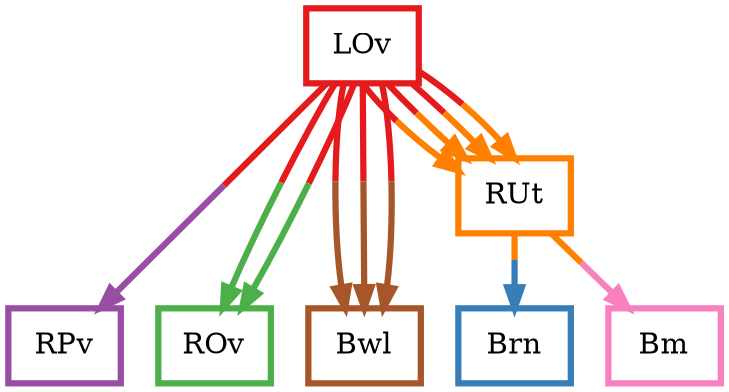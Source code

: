 digraph barS {
	{
		rank=same
	3 [shape=box,penwidth=3,colorscheme=set19,color=1,label="LOv"]
	}
	{
		rank=same
		5 [shape=box,penwidth=3,colorscheme=set19,color=4,label="RPv"]
		4 [shape=box,penwidth=3,colorscheme=set19,color=3,label="ROv"]
		2 [shape=box,penwidth=3,colorscheme=set19,color=7,label="Bwl"]
		1 [shape=box,penwidth=3,colorscheme=set19,color=2,label="Brn"]
		0 [shape=box,penwidth=3,colorscheme=set19,color=8,label="Bm"]
	}
	6 [shape=box,penwidth=3,colorscheme=set19,color=5,label="RUt"]
	6 -> 1 [penwidth=3,colorscheme=set19,color="5;0.5:2"]
	6 -> 0 [penwidth=3,colorscheme=set19,color="5;0.5:8"]
	3 -> 6 [penwidth=3,colorscheme=set19,color="1;0.5:5"]
	3 -> 2 [penwidth=3,colorscheme=set19,color="1;0.5:7"]
	3 -> 6 [penwidth=3,colorscheme=set19,color="1;0.5:5"]
	3 -> 4 [penwidth=3,colorscheme=set19,color="1;0.5:3"]
	3 -> 2 [penwidth=3,colorscheme=set19,color="1;0.5:7"]
	3 -> 6 [penwidth=3,colorscheme=set19,color="1;0.5:5"]
	3 -> 4 [penwidth=3,colorscheme=set19,color="1;0.5:3"]
	3 -> 2 [penwidth=3,colorscheme=set19,color="1;0.5:7"]
	3 -> 5 [penwidth=3,colorscheme=set19,color="1;0.5:4"]
	3 -> 6 [penwidth=3,colorscheme=set19,color="1;0.5:5"]
}
